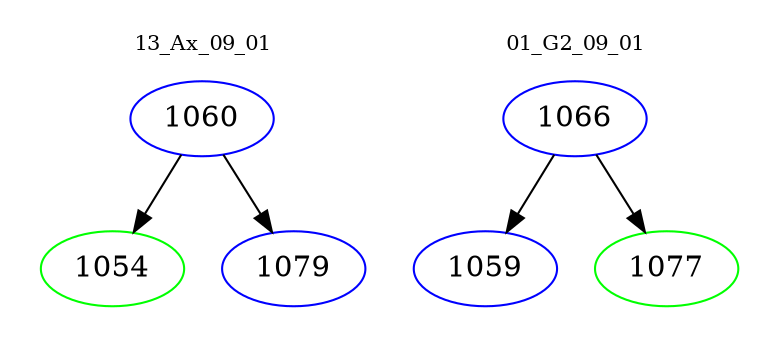 digraph{
subgraph cluster_0 {
color = white
label = "13_Ax_09_01";
fontsize=10;
T0_1060 [label="1060", color="blue"]
T0_1060 -> T0_1054 [color="black"]
T0_1054 [label="1054", color="green"]
T0_1060 -> T0_1079 [color="black"]
T0_1079 [label="1079", color="blue"]
}
subgraph cluster_1 {
color = white
label = "01_G2_09_01";
fontsize=10;
T1_1066 [label="1066", color="blue"]
T1_1066 -> T1_1059 [color="black"]
T1_1059 [label="1059", color="blue"]
T1_1066 -> T1_1077 [color="black"]
T1_1077 [label="1077", color="green"]
}
}
